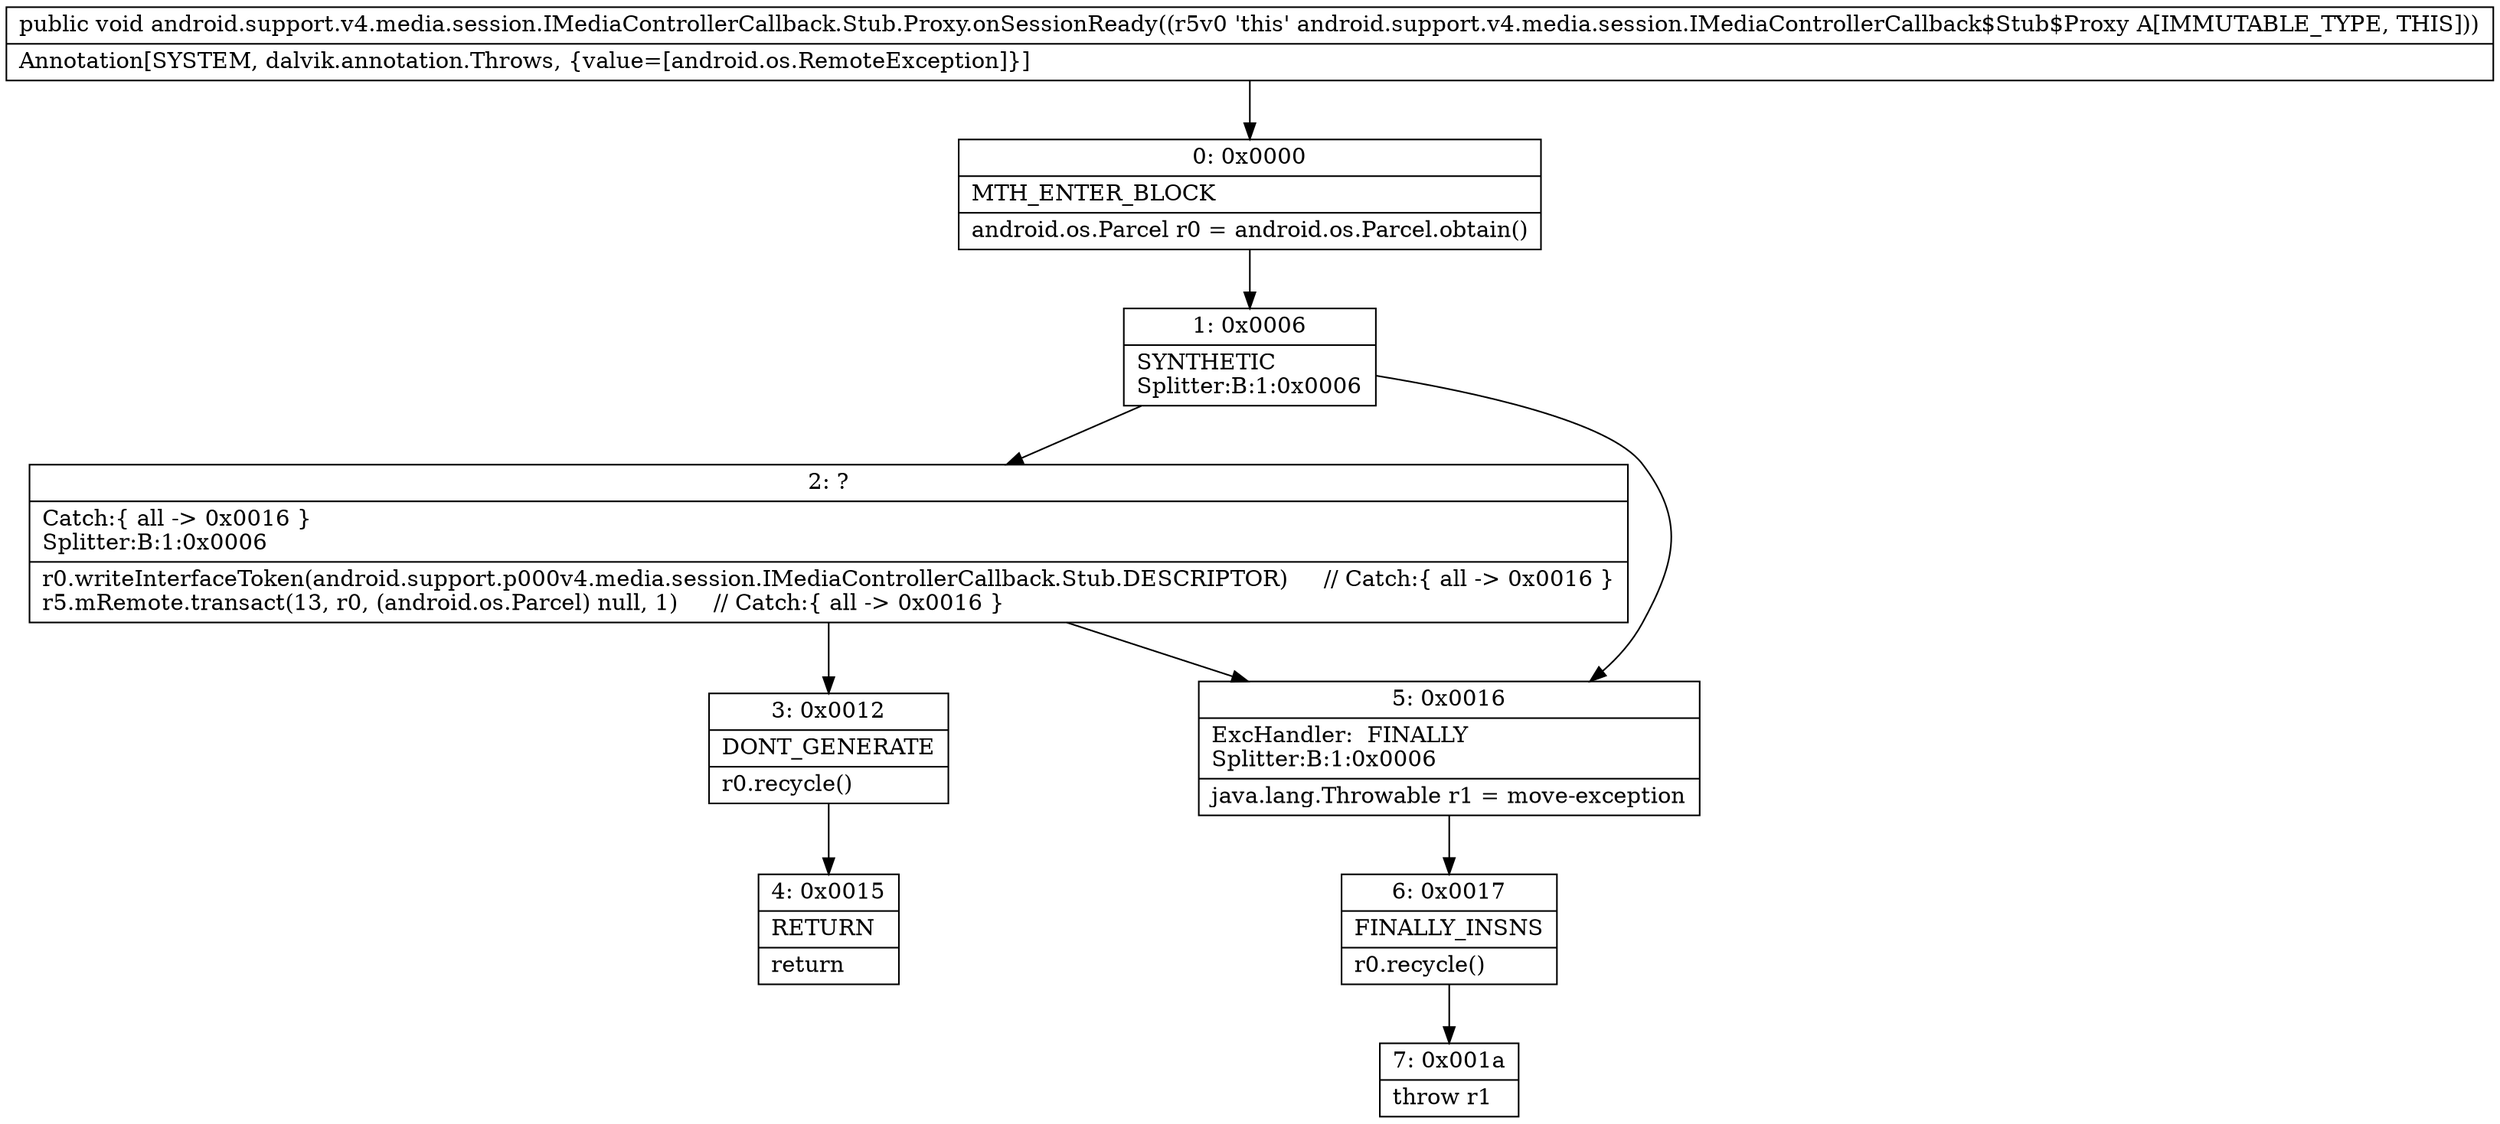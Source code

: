 digraph "CFG forandroid.support.v4.media.session.IMediaControllerCallback.Stub.Proxy.onSessionReady()V" {
Node_0 [shape=record,label="{0\:\ 0x0000|MTH_ENTER_BLOCK\l|android.os.Parcel r0 = android.os.Parcel.obtain()\l}"];
Node_1 [shape=record,label="{1\:\ 0x0006|SYNTHETIC\lSplitter:B:1:0x0006\l}"];
Node_2 [shape=record,label="{2\:\ ?|Catch:\{ all \-\> 0x0016 \}\lSplitter:B:1:0x0006\l|r0.writeInterfaceToken(android.support.p000v4.media.session.IMediaControllerCallback.Stub.DESCRIPTOR)     \/\/ Catch:\{ all \-\> 0x0016 \}\lr5.mRemote.transact(13, r0, (android.os.Parcel) null, 1)     \/\/ Catch:\{ all \-\> 0x0016 \}\l}"];
Node_3 [shape=record,label="{3\:\ 0x0012|DONT_GENERATE\l|r0.recycle()\l}"];
Node_4 [shape=record,label="{4\:\ 0x0015|RETURN\l|return\l}"];
Node_5 [shape=record,label="{5\:\ 0x0016|ExcHandler:  FINALLY\lSplitter:B:1:0x0006\l|java.lang.Throwable r1 = move\-exception\l}"];
Node_6 [shape=record,label="{6\:\ 0x0017|FINALLY_INSNS\l|r0.recycle()\l}"];
Node_7 [shape=record,label="{7\:\ 0x001a|throw r1\l}"];
MethodNode[shape=record,label="{public void android.support.v4.media.session.IMediaControllerCallback.Stub.Proxy.onSessionReady((r5v0 'this' android.support.v4.media.session.IMediaControllerCallback$Stub$Proxy A[IMMUTABLE_TYPE, THIS]))  | Annotation[SYSTEM, dalvik.annotation.Throws, \{value=[android.os.RemoteException]\}]\l}"];
MethodNode -> Node_0;
Node_0 -> Node_1;
Node_1 -> Node_2;
Node_1 -> Node_5;
Node_2 -> Node_3;
Node_2 -> Node_5;
Node_3 -> Node_4;
Node_5 -> Node_6;
Node_6 -> Node_7;
}

